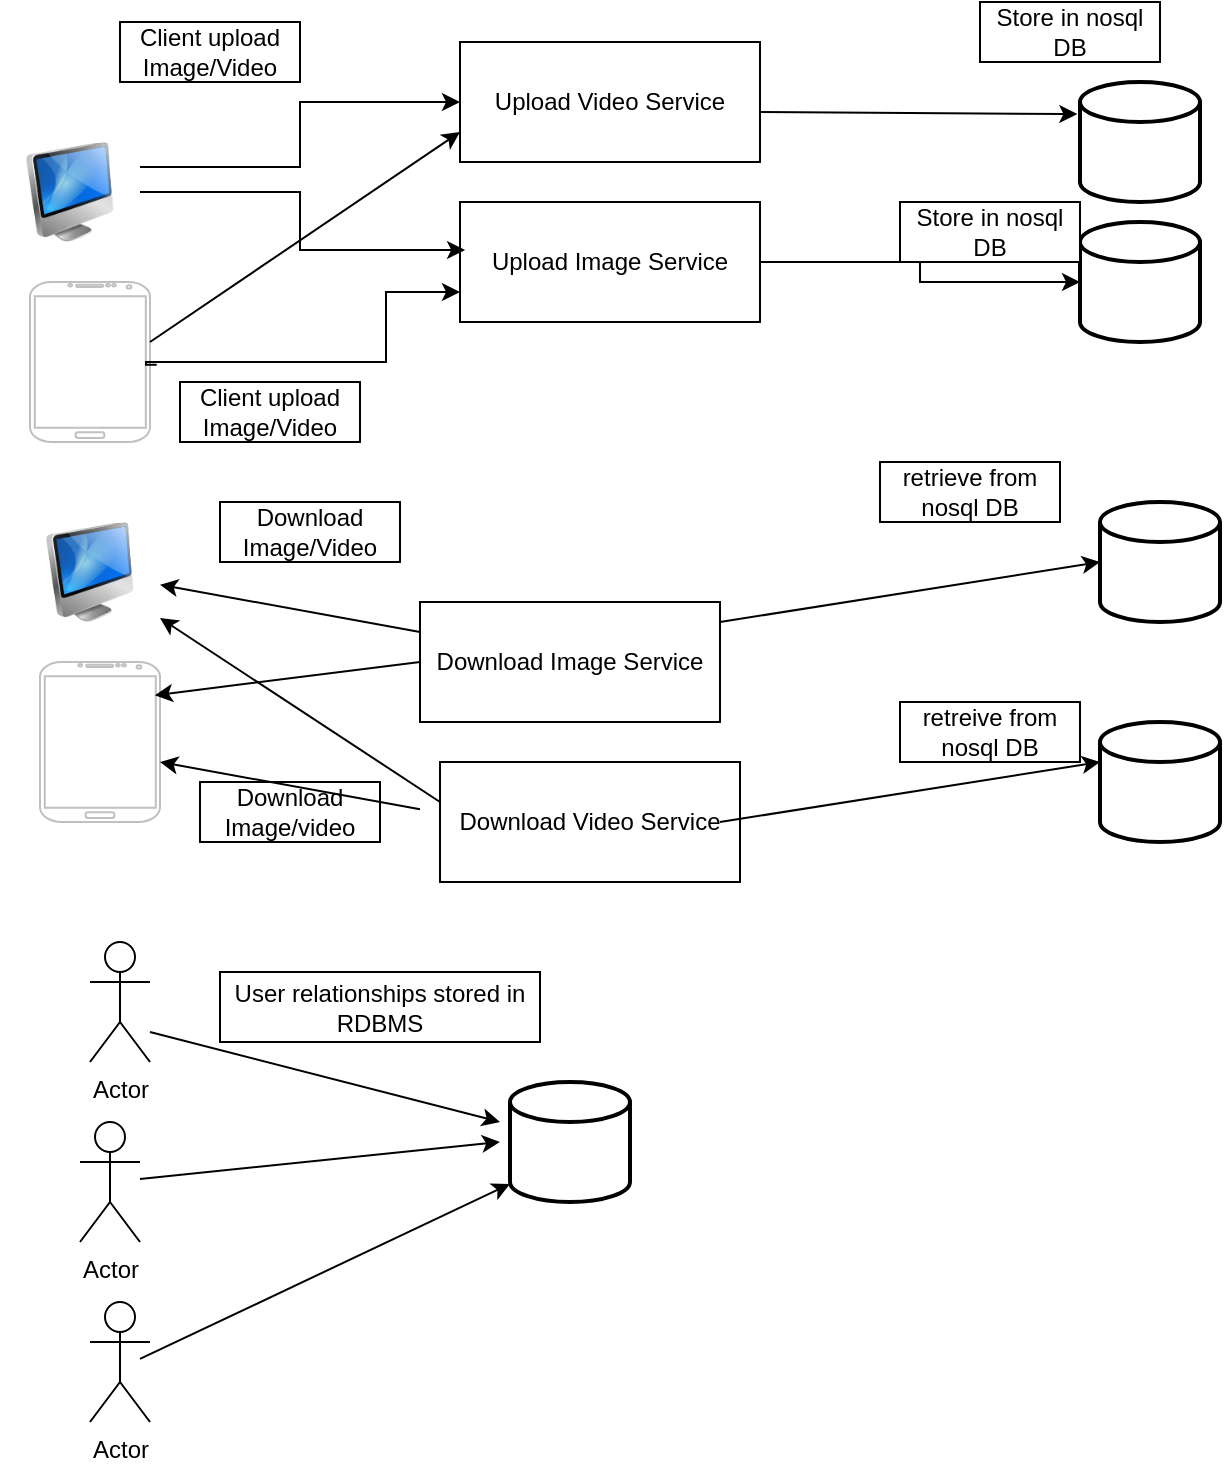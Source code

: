 <mxfile version="17.4.3" type="github">
  <diagram id="WqCIK7UzJsmCoodNQy3m" name="Page-1">
    <mxGraphModel dx="782" dy="436" grid="1" gridSize="10" guides="1" tooltips="1" connect="1" arrows="1" fold="1" page="1" pageScale="1" pageWidth="850" pageHeight="1100" math="0" shadow="0">
      <root>
        <mxCell id="0" />
        <mxCell id="1" parent="0" />
        <mxCell id="2WdRGdRmhD0eWnHtVYpt-35" style="edgeStyle=orthogonalEdgeStyle;rounded=0;orthogonalLoop=1;jettySize=auto;html=1;exitX=1;exitY=0.5;exitDx=0;exitDy=0;entryX=0;entryY=0.5;entryDx=0;entryDy=0;entryPerimeter=0;" edge="1" parent="1" source="2WdRGdRmhD0eWnHtVYpt-1" target="2WdRGdRmhD0eWnHtVYpt-32">
          <mxGeometry relative="1" as="geometry" />
        </mxCell>
        <mxCell id="2WdRGdRmhD0eWnHtVYpt-1" value="Upload Image Service" style="rounded=0;whiteSpace=wrap;html=1;" vertex="1" parent="1">
          <mxGeometry x="230" y="490" width="150" height="60" as="geometry" />
        </mxCell>
        <mxCell id="2WdRGdRmhD0eWnHtVYpt-8" style="edgeStyle=orthogonalEdgeStyle;rounded=0;orthogonalLoop=1;jettySize=auto;html=1;entryX=0.017;entryY=0.4;entryDx=0;entryDy=0;entryPerimeter=0;" edge="1" parent="1" source="2WdRGdRmhD0eWnHtVYpt-4" target="2WdRGdRmhD0eWnHtVYpt-1">
          <mxGeometry relative="1" as="geometry" />
        </mxCell>
        <mxCell id="2WdRGdRmhD0eWnHtVYpt-22" style="edgeStyle=orthogonalEdgeStyle;rounded=0;orthogonalLoop=1;jettySize=auto;html=1;exitX=1;exitY=0.25;exitDx=0;exitDy=0;entryX=0;entryY=0.5;entryDx=0;entryDy=0;" edge="1" parent="1" source="2WdRGdRmhD0eWnHtVYpt-4" target="2WdRGdRmhD0eWnHtVYpt-20">
          <mxGeometry relative="1" as="geometry" />
        </mxCell>
        <mxCell id="2WdRGdRmhD0eWnHtVYpt-4" value="" style="image;html=1;image=img/lib/clip_art/computers/iMac_128x128.png" vertex="1" parent="1">
          <mxGeometry y="460" width="70" height="50" as="geometry" />
        </mxCell>
        <mxCell id="2WdRGdRmhD0eWnHtVYpt-5" value="" style="verticalLabelPosition=bottom;verticalAlign=top;html=1;shadow=0;dashed=0;strokeWidth=1;shape=mxgraph.android.phone2;strokeColor=#c0c0c0;" vertex="1" parent="1">
          <mxGeometry x="15" y="530" width="60" height="80" as="geometry" />
        </mxCell>
        <mxCell id="2WdRGdRmhD0eWnHtVYpt-9" style="edgeStyle=orthogonalEdgeStyle;rounded=0;orthogonalLoop=1;jettySize=auto;html=1;entryX=0;entryY=0.75;entryDx=0;entryDy=0;exitX=1.056;exitY=0.517;exitDx=0;exitDy=0;exitPerimeter=0;" edge="1" parent="1" source="2WdRGdRmhD0eWnHtVYpt-5" target="2WdRGdRmhD0eWnHtVYpt-1">
          <mxGeometry relative="1" as="geometry">
            <mxPoint x="100" y="570" as="sourcePoint" />
            <mxPoint x="192.55" y="599" as="targetPoint" />
            <Array as="points">
              <mxPoint x="73" y="570" />
              <mxPoint x="193" y="570" />
              <mxPoint x="193" y="535" />
            </Array>
          </mxGeometry>
        </mxCell>
        <mxCell id="2WdRGdRmhD0eWnHtVYpt-23" style="edgeStyle=orthogonalEdgeStyle;rounded=0;orthogonalLoop=1;jettySize=auto;html=1;exitX=0.25;exitY=0;exitDx=0;exitDy=0;" edge="1" parent="1" source="2WdRGdRmhD0eWnHtVYpt-10">
          <mxGeometry relative="1" as="geometry">
            <mxPoint x="90" y="420" as="targetPoint" />
          </mxGeometry>
        </mxCell>
        <mxCell id="2WdRGdRmhD0eWnHtVYpt-10" value="Client upload Image/Video" style="whiteSpace=wrap;html=1;" vertex="1" parent="1">
          <mxGeometry x="60" y="400" width="90" height="30" as="geometry" />
        </mxCell>
        <mxCell id="2WdRGdRmhD0eWnHtVYpt-11" value="Client upload Image/Video" style="whiteSpace=wrap;html=1;" vertex="1" parent="1">
          <mxGeometry x="90" y="580" width="90" height="30" as="geometry" />
        </mxCell>
        <mxCell id="2WdRGdRmhD0eWnHtVYpt-12" value="Download Image Service" style="rounded=0;whiteSpace=wrap;html=1;" vertex="1" parent="1">
          <mxGeometry x="210" y="690" width="150" height="60" as="geometry" />
        </mxCell>
        <mxCell id="2WdRGdRmhD0eWnHtVYpt-15" value="Download Image/Video" style="whiteSpace=wrap;html=1;" vertex="1" parent="1">
          <mxGeometry x="110" y="640" width="90" height="30" as="geometry" />
        </mxCell>
        <mxCell id="2WdRGdRmhD0eWnHtVYpt-16" value="Download Image/video" style="whiteSpace=wrap;html=1;" vertex="1" parent="1">
          <mxGeometry x="100" y="780" width="90" height="30" as="geometry" />
        </mxCell>
        <mxCell id="2WdRGdRmhD0eWnHtVYpt-17" value="" style="image;html=1;image=img/lib/clip_art/computers/iMac_128x128.png" vertex="1" parent="1">
          <mxGeometry x="10" y="650" width="70" height="50" as="geometry" />
        </mxCell>
        <mxCell id="2WdRGdRmhD0eWnHtVYpt-18" value="" style="verticalLabelPosition=bottom;verticalAlign=top;html=1;shadow=0;dashed=0;strokeWidth=1;shape=mxgraph.android.phone2;strokeColor=#c0c0c0;" vertex="1" parent="1">
          <mxGeometry x="20" y="720" width="60" height="80" as="geometry" />
        </mxCell>
        <mxCell id="2WdRGdRmhD0eWnHtVYpt-20" value="Upload Video Service" style="rounded=0;whiteSpace=wrap;html=1;" vertex="1" parent="1">
          <mxGeometry x="230" y="410" width="150" height="60" as="geometry" />
        </mxCell>
        <mxCell id="2WdRGdRmhD0eWnHtVYpt-24" value="" style="endArrow=classic;html=1;rounded=0;exitX=0;exitY=0.5;exitDx=0;exitDy=0;entryX=0.956;entryY=0.208;entryDx=0;entryDy=0;entryPerimeter=0;" edge="1" parent="1" source="2WdRGdRmhD0eWnHtVYpt-12" target="2WdRGdRmhD0eWnHtVYpt-18">
          <mxGeometry width="50" height="50" relative="1" as="geometry">
            <mxPoint x="360" y="590" as="sourcePoint" />
            <mxPoint x="410" y="540" as="targetPoint" />
          </mxGeometry>
        </mxCell>
        <mxCell id="2WdRGdRmhD0eWnHtVYpt-25" value="" style="endArrow=classic;html=1;rounded=0;entryX=0;entryY=0.75;entryDx=0;entryDy=0;" edge="1" parent="1" target="2WdRGdRmhD0eWnHtVYpt-20">
          <mxGeometry width="50" height="50" relative="1" as="geometry">
            <mxPoint x="75" y="560" as="sourcePoint" />
            <mxPoint x="125" y="510" as="targetPoint" />
          </mxGeometry>
        </mxCell>
        <mxCell id="2WdRGdRmhD0eWnHtVYpt-26" value="" style="endArrow=classic;html=1;rounded=0;exitX=0;exitY=0.25;exitDx=0;exitDy=0;" edge="1" parent="1" source="2WdRGdRmhD0eWnHtVYpt-12" target="2WdRGdRmhD0eWnHtVYpt-17">
          <mxGeometry width="50" height="50" relative="1" as="geometry">
            <mxPoint x="220" y="730" as="sourcePoint" />
            <mxPoint x="87.36" y="746.64" as="targetPoint" />
          </mxGeometry>
        </mxCell>
        <mxCell id="2WdRGdRmhD0eWnHtVYpt-27" value="Download Video Service" style="rounded=0;whiteSpace=wrap;html=1;" vertex="1" parent="1">
          <mxGeometry x="220" y="770" width="150" height="60" as="geometry" />
        </mxCell>
        <mxCell id="2WdRGdRmhD0eWnHtVYpt-28" value="" style="endArrow=classic;html=1;rounded=0;exitX=0;exitY=0.25;exitDx=0;exitDy=0;" edge="1" parent="1">
          <mxGeometry width="50" height="50" relative="1" as="geometry">
            <mxPoint x="210" y="793.64" as="sourcePoint" />
            <mxPoint x="80" y="770" as="targetPoint" />
          </mxGeometry>
        </mxCell>
        <mxCell id="2WdRGdRmhD0eWnHtVYpt-29" value="" style="endArrow=classic;html=1;rounded=0;exitX=0;exitY=0.25;exitDx=0;exitDy=0;" edge="1" parent="1" target="2WdRGdRmhD0eWnHtVYpt-17">
          <mxGeometry width="50" height="50" relative="1" as="geometry">
            <mxPoint x="220" y="790" as="sourcePoint" />
            <mxPoint x="90" y="766.364" as="targetPoint" />
          </mxGeometry>
        </mxCell>
        <mxCell id="2WdRGdRmhD0eWnHtVYpt-31" value="" style="strokeWidth=2;html=1;shape=mxgraph.flowchart.database;whiteSpace=wrap;" vertex="1" parent="1">
          <mxGeometry x="540" y="430" width="60" height="60" as="geometry" />
        </mxCell>
        <mxCell id="2WdRGdRmhD0eWnHtVYpt-32" value="" style="strokeWidth=2;html=1;shape=mxgraph.flowchart.database;whiteSpace=wrap;" vertex="1" parent="1">
          <mxGeometry x="540" y="500" width="60" height="60" as="geometry" />
        </mxCell>
        <mxCell id="2WdRGdRmhD0eWnHtVYpt-33" value="" style="endArrow=classic;html=1;rounded=0;entryX=-0.022;entryY=0.267;entryDx=0;entryDy=0;entryPerimeter=0;" edge="1" parent="1" target="2WdRGdRmhD0eWnHtVYpt-31">
          <mxGeometry width="50" height="50" relative="1" as="geometry">
            <mxPoint x="380" y="445" as="sourcePoint" />
            <mxPoint x="535" y="340" as="targetPoint" />
          </mxGeometry>
        </mxCell>
        <mxCell id="2WdRGdRmhD0eWnHtVYpt-36" value="" style="strokeWidth=2;html=1;shape=mxgraph.flowchart.database;whiteSpace=wrap;" vertex="1" parent="1">
          <mxGeometry x="550" y="640" width="60" height="60" as="geometry" />
        </mxCell>
        <mxCell id="2WdRGdRmhD0eWnHtVYpt-37" value="" style="endArrow=classic;html=1;rounded=0;entryX=0;entryY=0.5;entryDx=0;entryDy=0;entryPerimeter=0;" edge="1" parent="1" target="2WdRGdRmhD0eWnHtVYpt-36">
          <mxGeometry width="50" height="50" relative="1" as="geometry">
            <mxPoint x="360" y="700" as="sourcePoint" />
            <mxPoint x="518.68" y="701.02" as="targetPoint" />
          </mxGeometry>
        </mxCell>
        <mxCell id="2WdRGdRmhD0eWnHtVYpt-38" value="" style="strokeWidth=2;html=1;shape=mxgraph.flowchart.database;whiteSpace=wrap;" vertex="1" parent="1">
          <mxGeometry x="550" y="750" width="60" height="60" as="geometry" />
        </mxCell>
        <mxCell id="2WdRGdRmhD0eWnHtVYpt-39" value="" style="endArrow=classic;html=1;rounded=0;entryX=0;entryY=0.5;entryDx=0;entryDy=0;entryPerimeter=0;" edge="1" parent="1">
          <mxGeometry width="50" height="50" relative="1" as="geometry">
            <mxPoint x="360" y="800" as="sourcePoint" />
            <mxPoint x="550" y="770" as="targetPoint" />
          </mxGeometry>
        </mxCell>
        <mxCell id="2WdRGdRmhD0eWnHtVYpt-40" value="Store in nosql DB" style="whiteSpace=wrap;html=1;" vertex="1" parent="1">
          <mxGeometry x="490" y="390" width="90" height="30" as="geometry" />
        </mxCell>
        <mxCell id="2WdRGdRmhD0eWnHtVYpt-41" value="Store in nosql DB" style="whiteSpace=wrap;html=1;" vertex="1" parent="1">
          <mxGeometry x="450" y="490" width="90" height="30" as="geometry" />
        </mxCell>
        <mxCell id="2WdRGdRmhD0eWnHtVYpt-42" value="retrieve from nosql DB" style="whiteSpace=wrap;html=1;" vertex="1" parent="1">
          <mxGeometry x="440" y="620" width="90" height="30" as="geometry" />
        </mxCell>
        <mxCell id="2WdRGdRmhD0eWnHtVYpt-43" value="retreive from nosql DB" style="whiteSpace=wrap;html=1;" vertex="1" parent="1">
          <mxGeometry x="450" y="740" width="90" height="30" as="geometry" />
        </mxCell>
        <mxCell id="2WdRGdRmhD0eWnHtVYpt-44" value="Actor" style="shape=umlActor;verticalLabelPosition=bottom;verticalAlign=top;html=1;outlineConnect=0;" vertex="1" parent="1">
          <mxGeometry x="45" y="860" width="30" height="60" as="geometry" />
        </mxCell>
        <mxCell id="2WdRGdRmhD0eWnHtVYpt-45" value="Actor" style="shape=umlActor;verticalLabelPosition=bottom;verticalAlign=top;html=1;outlineConnect=0;" vertex="1" parent="1">
          <mxGeometry x="40" y="950" width="30" height="60" as="geometry" />
        </mxCell>
        <mxCell id="2WdRGdRmhD0eWnHtVYpt-47" value="Actor" style="shape=umlActor;verticalLabelPosition=bottom;verticalAlign=top;html=1;outlineConnect=0;" vertex="1" parent="1">
          <mxGeometry x="45" y="1040" width="30" height="60" as="geometry" />
        </mxCell>
        <mxCell id="2WdRGdRmhD0eWnHtVYpt-48" value="" style="strokeWidth=2;html=1;shape=mxgraph.flowchart.database;whiteSpace=wrap;" vertex="1" parent="1">
          <mxGeometry x="255" y="930" width="60" height="60" as="geometry" />
        </mxCell>
        <mxCell id="2WdRGdRmhD0eWnHtVYpt-51" value="" style="endArrow=classic;html=1;rounded=0;" edge="1" parent="1">
          <mxGeometry width="50" height="50" relative="1" as="geometry">
            <mxPoint x="75" y="905" as="sourcePoint" />
            <mxPoint x="250" y="950" as="targetPoint" />
          </mxGeometry>
        </mxCell>
        <mxCell id="2WdRGdRmhD0eWnHtVYpt-52" value="" style="endArrow=classic;html=1;rounded=0;" edge="1" parent="1" source="2WdRGdRmhD0eWnHtVYpt-45">
          <mxGeometry width="50" height="50" relative="1" as="geometry">
            <mxPoint x="85" y="915" as="sourcePoint" />
            <mxPoint x="250" y="960" as="targetPoint" />
          </mxGeometry>
        </mxCell>
        <mxCell id="2WdRGdRmhD0eWnHtVYpt-53" value="" style="endArrow=classic;html=1;rounded=0;entryX=0;entryY=0.85;entryDx=0;entryDy=0;entryPerimeter=0;" edge="1" parent="1" target="2WdRGdRmhD0eWnHtVYpt-48">
          <mxGeometry width="50" height="50" relative="1" as="geometry">
            <mxPoint x="70" y="1068.462" as="sourcePoint" />
            <mxPoint x="250" y="1050" as="targetPoint" />
          </mxGeometry>
        </mxCell>
        <mxCell id="2WdRGdRmhD0eWnHtVYpt-54" value="User relationships stored in RDBMS" style="whiteSpace=wrap;html=1;" vertex="1" parent="1">
          <mxGeometry x="110" y="875" width="160" height="35" as="geometry" />
        </mxCell>
      </root>
    </mxGraphModel>
  </diagram>
</mxfile>
